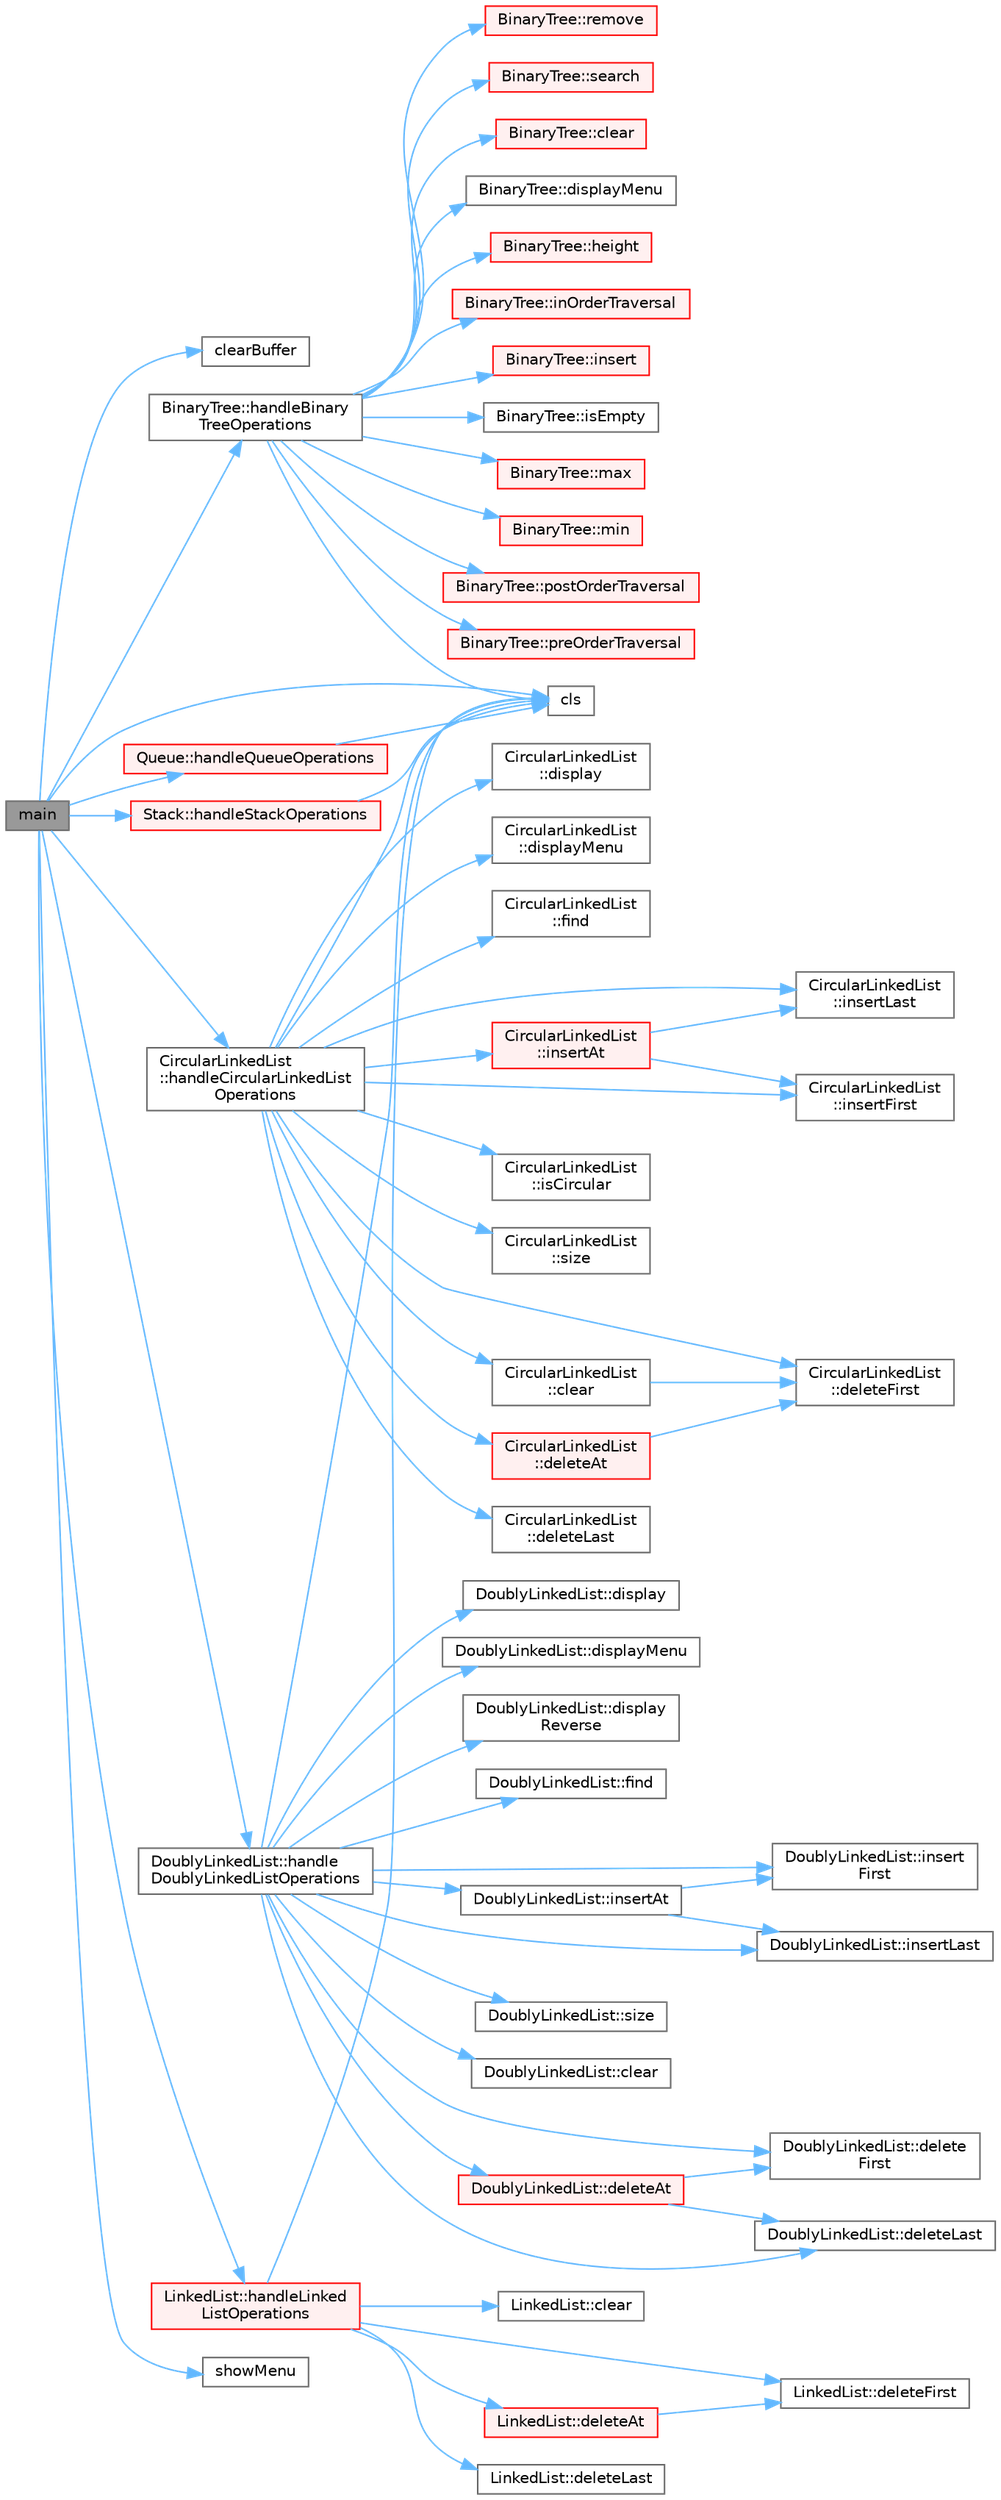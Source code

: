 digraph "main"
{
 // INTERACTIVE_SVG=YES
 // LATEX_PDF_SIZE
  bgcolor="transparent";
  edge [fontname=Helvetica,fontsize=10,labelfontname=Helvetica,labelfontsize=10];
  node [fontname=Helvetica,fontsize=10,shape=box,height=0.2,width=0.4];
  rankdir="LR";
  Node1 [id="Node000001",label="main",height=0.2,width=0.4,color="gray40", fillcolor="grey60", style="filled", fontcolor="black",tooltip=" "];
  Node1 -> Node2 [id="edge1_Node000001_Node000002",color="steelblue1",style="solid",tooltip=" "];
  Node2 [id="Node000002",label="clearBuffer",height=0.2,width=0.4,color="grey40", fillcolor="white", style="filled",URL="$utils_8h.html#a20bbd4d45e3f01305dd709f5a9cc9952",tooltip=" "];
  Node1 -> Node3 [id="edge2_Node000001_Node000003",color="steelblue1",style="solid",tooltip=" "];
  Node3 [id="Node000003",label="cls",height=0.2,width=0.4,color="grey40", fillcolor="white", style="filled",URL="$utils_8h.html#a4826277cc150ddc0f4de4bd464a34909",tooltip=" "];
  Node1 -> Node4 [id="edge3_Node000001_Node000004",color="steelblue1",style="solid",tooltip=" "];
  Node4 [id="Node000004",label="BinaryTree::handleBinary\lTreeOperations",height=0.2,width=0.4,color="grey40", fillcolor="white", style="filled",URL="$class_binary_tree.html#aeaff71f6c52b574136c6317b69b0d3fc",tooltip=" "];
  Node4 -> Node5 [id="edge4_Node000004_Node000005",color="steelblue1",style="solid",tooltip=" "];
  Node5 [id="Node000005",label="BinaryTree::clear",height=0.2,width=0.4,color="red", fillcolor="#FFF0F0", style="filled",URL="$class_binary_tree.html#ad0e4ce622ad8abf4dfb0f051e9c9af92",tooltip=" "];
  Node4 -> Node3 [id="edge5_Node000004_Node000003",color="steelblue1",style="solid",tooltip=" "];
  Node4 -> Node7 [id="edge6_Node000004_Node000007",color="steelblue1",style="solid",tooltip=" "];
  Node7 [id="Node000007",label="BinaryTree::displayMenu",height=0.2,width=0.4,color="grey40", fillcolor="white", style="filled",URL="$class_binary_tree.html#a86a2de33831c2a8bf7a39dfa0b87a7f9",tooltip=" "];
  Node4 -> Node8 [id="edge7_Node000004_Node000008",color="steelblue1",style="solid",tooltip=" "];
  Node8 [id="Node000008",label="BinaryTree::height",height=0.2,width=0.4,color="red", fillcolor="#FFF0F0", style="filled",URL="$class_binary_tree.html#a406ce39a96b250299251767f3d31603b",tooltip=" "];
  Node4 -> Node10 [id="edge8_Node000004_Node000010",color="steelblue1",style="solid",tooltip=" "];
  Node10 [id="Node000010",label="BinaryTree::inOrderTraversal",height=0.2,width=0.4,color="red", fillcolor="#FFF0F0", style="filled",URL="$class_binary_tree.html#a719908d565cdeb3331d155959b572a26",tooltip=" "];
  Node4 -> Node12 [id="edge9_Node000004_Node000012",color="steelblue1",style="solid",tooltip=" "];
  Node12 [id="Node000012",label="BinaryTree::insert",height=0.2,width=0.4,color="red", fillcolor="#FFF0F0", style="filled",URL="$class_binary_tree.html#a0708a513c7a8c94cc96b7288f9672460",tooltip=" "];
  Node4 -> Node14 [id="edge10_Node000004_Node000014",color="steelblue1",style="solid",tooltip=" "];
  Node14 [id="Node000014",label="BinaryTree::isEmpty",height=0.2,width=0.4,color="grey40", fillcolor="white", style="filled",URL="$class_binary_tree.html#a5325f8535c75960585e026d9b388ca95",tooltip=" "];
  Node4 -> Node15 [id="edge11_Node000004_Node000015",color="steelblue1",style="solid",tooltip=" "];
  Node15 [id="Node000015",label="BinaryTree::max",height=0.2,width=0.4,color="red", fillcolor="#FFF0F0", style="filled",URL="$class_binary_tree.html#aa331aa01de8a020f3f97b84203ec82c3",tooltip=" "];
  Node4 -> Node17 [id="edge12_Node000004_Node000017",color="steelblue1",style="solid",tooltip=" "];
  Node17 [id="Node000017",label="BinaryTree::min",height=0.2,width=0.4,color="red", fillcolor="#FFF0F0", style="filled",URL="$class_binary_tree.html#aa80e8f54c3f51c06afac1ca896ec337d",tooltip=" "];
  Node4 -> Node19 [id="edge13_Node000004_Node000019",color="steelblue1",style="solid",tooltip=" "];
  Node19 [id="Node000019",label="BinaryTree::postOrderTraversal",height=0.2,width=0.4,color="red", fillcolor="#FFF0F0", style="filled",URL="$class_binary_tree.html#a61c901c055bd728f46cbcd089e10de4b",tooltip=" "];
  Node4 -> Node21 [id="edge14_Node000004_Node000021",color="steelblue1",style="solid",tooltip=" "];
  Node21 [id="Node000021",label="BinaryTree::preOrderTraversal",height=0.2,width=0.4,color="red", fillcolor="#FFF0F0", style="filled",URL="$class_binary_tree.html#a2aef5e2d133f4d2c3a9f8df9faa1d003",tooltip=" "];
  Node4 -> Node23 [id="edge15_Node000004_Node000023",color="steelblue1",style="solid",tooltip=" "];
  Node23 [id="Node000023",label="BinaryTree::remove",height=0.2,width=0.4,color="red", fillcolor="#FFF0F0", style="filled",URL="$class_binary_tree.html#a5185f35e1a0473c06117c470626c3d03",tooltip=" "];
  Node4 -> Node25 [id="edge16_Node000004_Node000025",color="steelblue1",style="solid",tooltip=" "];
  Node25 [id="Node000025",label="BinaryTree::search",height=0.2,width=0.4,color="red", fillcolor="#FFF0F0", style="filled",URL="$class_binary_tree.html#a5ebbf912c5b29bf759ea6cbd4a05d2e4",tooltip=" "];
  Node1 -> Node27 [id="edge17_Node000001_Node000027",color="steelblue1",style="solid",tooltip=" "];
  Node27 [id="Node000027",label="CircularLinkedList\l::handleCircularLinkedList\lOperations",height=0.2,width=0.4,color="grey40", fillcolor="white", style="filled",URL="$class_circular_linked_list.html#a2704c6af741eb007be0de32c69948067",tooltip=" "];
  Node27 -> Node28 [id="edge18_Node000027_Node000028",color="steelblue1",style="solid",tooltip=" "];
  Node28 [id="Node000028",label="CircularLinkedList\l::clear",height=0.2,width=0.4,color="grey40", fillcolor="white", style="filled",URL="$class_circular_linked_list.html#a6a8dd376d6838ea232df5b7651f255ab",tooltip=" "];
  Node28 -> Node29 [id="edge19_Node000028_Node000029",color="steelblue1",style="solid",tooltip=" "];
  Node29 [id="Node000029",label="CircularLinkedList\l::deleteFirst",height=0.2,width=0.4,color="grey40", fillcolor="white", style="filled",URL="$class_circular_linked_list.html#a80a412bc8fa482caf292f88415841bde",tooltip=" "];
  Node27 -> Node3 [id="edge20_Node000027_Node000003",color="steelblue1",style="solid",tooltip=" "];
  Node27 -> Node30 [id="edge21_Node000027_Node000030",color="steelblue1",style="solid",tooltip=" "];
  Node30 [id="Node000030",label="CircularLinkedList\l::deleteAt",height=0.2,width=0.4,color="red", fillcolor="#FFF0F0", style="filled",URL="$class_circular_linked_list.html#a57dd86b2d81261282dbda9deef1df40e",tooltip=" "];
  Node30 -> Node29 [id="edge22_Node000030_Node000029",color="steelblue1",style="solid",tooltip=" "];
  Node27 -> Node29 [id="edge23_Node000027_Node000029",color="steelblue1",style="solid",tooltip=" "];
  Node27 -> Node33 [id="edge24_Node000027_Node000033",color="steelblue1",style="solid",tooltip=" "];
  Node33 [id="Node000033",label="CircularLinkedList\l::deleteLast",height=0.2,width=0.4,color="grey40", fillcolor="white", style="filled",URL="$class_circular_linked_list.html#aac091b0f16c302ac1b1f5ec283455914",tooltip=" "];
  Node27 -> Node34 [id="edge25_Node000027_Node000034",color="steelblue1",style="solid",tooltip=" "];
  Node34 [id="Node000034",label="CircularLinkedList\l::display",height=0.2,width=0.4,color="grey40", fillcolor="white", style="filled",URL="$class_circular_linked_list.html#ab39c9fee8857893276111856efe663f3",tooltip=" "];
  Node27 -> Node35 [id="edge26_Node000027_Node000035",color="steelblue1",style="solid",tooltip=" "];
  Node35 [id="Node000035",label="CircularLinkedList\l::displayMenu",height=0.2,width=0.4,color="grey40", fillcolor="white", style="filled",URL="$class_circular_linked_list.html#a4fe98b68db6c9c15013ef7cdf18bb946",tooltip=" "];
  Node27 -> Node36 [id="edge27_Node000027_Node000036",color="steelblue1",style="solid",tooltip=" "];
  Node36 [id="Node000036",label="CircularLinkedList\l::find",height=0.2,width=0.4,color="grey40", fillcolor="white", style="filled",URL="$class_circular_linked_list.html#af2ae3eb71138d6ff1a6e2d5479d0fdf9",tooltip=" "];
  Node27 -> Node37 [id="edge28_Node000027_Node000037",color="steelblue1",style="solid",tooltip=" "];
  Node37 [id="Node000037",label="CircularLinkedList\l::insertAt",height=0.2,width=0.4,color="red", fillcolor="#FFF0F0", style="filled",URL="$class_circular_linked_list.html#a7d296fcb0106ef30978245d11a904fdf",tooltip=" "];
  Node37 -> Node38 [id="edge29_Node000037_Node000038",color="steelblue1",style="solid",tooltip=" "];
  Node38 [id="Node000038",label="CircularLinkedList\l::insertFirst",height=0.2,width=0.4,color="grey40", fillcolor="white", style="filled",URL="$class_circular_linked_list.html#a15f1b800477213fb6349c667199cca3a",tooltip=" "];
  Node37 -> Node39 [id="edge30_Node000037_Node000039",color="steelblue1",style="solid",tooltip=" "];
  Node39 [id="Node000039",label="CircularLinkedList\l::insertLast",height=0.2,width=0.4,color="grey40", fillcolor="white", style="filled",URL="$class_circular_linked_list.html#ad5bdb28f130fe042ea3bfc95436dec51",tooltip=" "];
  Node27 -> Node38 [id="edge31_Node000027_Node000038",color="steelblue1",style="solid",tooltip=" "];
  Node27 -> Node39 [id="edge32_Node000027_Node000039",color="steelblue1",style="solid",tooltip=" "];
  Node27 -> Node40 [id="edge33_Node000027_Node000040",color="steelblue1",style="solid",tooltip=" "];
  Node40 [id="Node000040",label="CircularLinkedList\l::isCircular",height=0.2,width=0.4,color="grey40", fillcolor="white", style="filled",URL="$class_circular_linked_list.html#a5f7b6c77124f36b44e6b307d61ff28d4",tooltip=" "];
  Node27 -> Node41 [id="edge34_Node000027_Node000041",color="steelblue1",style="solid",tooltip=" "];
  Node41 [id="Node000041",label="CircularLinkedList\l::size",height=0.2,width=0.4,color="grey40", fillcolor="white", style="filled",URL="$class_circular_linked_list.html#a3bc1efe755762fd01e5061c234c7ee2b",tooltip=" "];
  Node1 -> Node42 [id="edge35_Node000001_Node000042",color="steelblue1",style="solid",tooltip=" "];
  Node42 [id="Node000042",label="DoublyLinkedList::handle\lDoublyLinkedListOperations",height=0.2,width=0.4,color="grey40", fillcolor="white", style="filled",URL="$class_doubly_linked_list.html#af5b287c136ae6827c50a530dbf8c603a",tooltip=" "];
  Node42 -> Node43 [id="edge36_Node000042_Node000043",color="steelblue1",style="solid",tooltip=" "];
  Node43 [id="Node000043",label="DoublyLinkedList::clear",height=0.2,width=0.4,color="grey40", fillcolor="white", style="filled",URL="$class_doubly_linked_list.html#a721a85d80d21942c74a5b834f8e1d08b",tooltip=" "];
  Node42 -> Node3 [id="edge37_Node000042_Node000003",color="steelblue1",style="solid",tooltip=" "];
  Node42 -> Node44 [id="edge38_Node000042_Node000044",color="steelblue1",style="solid",tooltip=" "];
  Node44 [id="Node000044",label="DoublyLinkedList::deleteAt",height=0.2,width=0.4,color="red", fillcolor="#FFF0F0", style="filled",URL="$class_doubly_linked_list.html#a45252aac89081889a20062a37d0a2b5b",tooltip=" "];
  Node44 -> Node45 [id="edge39_Node000044_Node000045",color="steelblue1",style="solid",tooltip=" "];
  Node45 [id="Node000045",label="DoublyLinkedList::delete\lFirst",height=0.2,width=0.4,color="grey40", fillcolor="white", style="filled",URL="$class_doubly_linked_list.html#a0cef99f7cacd8340886a97cc7c9ffab5",tooltip=" "];
  Node44 -> Node46 [id="edge40_Node000044_Node000046",color="steelblue1",style="solid",tooltip=" "];
  Node46 [id="Node000046",label="DoublyLinkedList::deleteLast",height=0.2,width=0.4,color="grey40", fillcolor="white", style="filled",URL="$class_doubly_linked_list.html#ac151637318fff52b207c65b077ef8d68",tooltip=" "];
  Node42 -> Node45 [id="edge41_Node000042_Node000045",color="steelblue1",style="solid",tooltip=" "];
  Node42 -> Node46 [id="edge42_Node000042_Node000046",color="steelblue1",style="solid",tooltip=" "];
  Node42 -> Node49 [id="edge43_Node000042_Node000049",color="steelblue1",style="solid",tooltip=" "];
  Node49 [id="Node000049",label="DoublyLinkedList::display",height=0.2,width=0.4,color="grey40", fillcolor="white", style="filled",URL="$class_doubly_linked_list.html#a5ff883860c056332038c50d36d37cd9d",tooltip=" "];
  Node42 -> Node50 [id="edge44_Node000042_Node000050",color="steelblue1",style="solid",tooltip=" "];
  Node50 [id="Node000050",label="DoublyLinkedList::displayMenu",height=0.2,width=0.4,color="grey40", fillcolor="white", style="filled",URL="$class_doubly_linked_list.html#ac8cbfc0b2d706bfe03a4c61bce7cd77b",tooltip=" "];
  Node42 -> Node51 [id="edge45_Node000042_Node000051",color="steelblue1",style="solid",tooltip=" "];
  Node51 [id="Node000051",label="DoublyLinkedList::display\lReverse",height=0.2,width=0.4,color="grey40", fillcolor="white", style="filled",URL="$class_doubly_linked_list.html#a5b3f78265366e37a05c3b2fe61d17911",tooltip=" "];
  Node42 -> Node52 [id="edge46_Node000042_Node000052",color="steelblue1",style="solid",tooltip=" "];
  Node52 [id="Node000052",label="DoublyLinkedList::find",height=0.2,width=0.4,color="grey40", fillcolor="white", style="filled",URL="$class_doubly_linked_list.html#a9c0a8836c2ec1958bb78fa80903c5dc8",tooltip=" "];
  Node42 -> Node53 [id="edge47_Node000042_Node000053",color="steelblue1",style="solid",tooltip=" "];
  Node53 [id="Node000053",label="DoublyLinkedList::insertAt",height=0.2,width=0.4,color="grey40", fillcolor="white", style="filled",URL="$class_doubly_linked_list.html#a085f999bf78437aa199f9d2e280b940b",tooltip=" "];
  Node53 -> Node54 [id="edge48_Node000053_Node000054",color="steelblue1",style="solid",tooltip=" "];
  Node54 [id="Node000054",label="DoublyLinkedList::insert\lFirst",height=0.2,width=0.4,color="grey40", fillcolor="white", style="filled",URL="$class_doubly_linked_list.html#a3a0c6f19995c0cb52ff1df3cf56e1bc0",tooltip=" "];
  Node53 -> Node55 [id="edge49_Node000053_Node000055",color="steelblue1",style="solid",tooltip=" "];
  Node55 [id="Node000055",label="DoublyLinkedList::insertLast",height=0.2,width=0.4,color="grey40", fillcolor="white", style="filled",URL="$class_doubly_linked_list.html#ad6598776a4fc757d6fcb9dea5917eea5",tooltip=" "];
  Node42 -> Node54 [id="edge50_Node000042_Node000054",color="steelblue1",style="solid",tooltip=" "];
  Node42 -> Node55 [id="edge51_Node000042_Node000055",color="steelblue1",style="solid",tooltip=" "];
  Node42 -> Node56 [id="edge52_Node000042_Node000056",color="steelblue1",style="solid",tooltip=" "];
  Node56 [id="Node000056",label="DoublyLinkedList::size",height=0.2,width=0.4,color="grey40", fillcolor="white", style="filled",URL="$class_doubly_linked_list.html#ae93622327bb3885fbb6fe0dc2de42808",tooltip=" "];
  Node1 -> Node57 [id="edge53_Node000001_Node000057",color="steelblue1",style="solid",tooltip=" "];
  Node57 [id="Node000057",label="LinkedList::handleLinked\lListOperations",height=0.2,width=0.4,color="red", fillcolor="#FFF0F0", style="filled",URL="$class_linked_list.html#a44f8e7ed9b8d2d1c191d39a876bd38b9",tooltip=" "];
  Node57 -> Node58 [id="edge54_Node000057_Node000058",color="steelblue1",style="solid",tooltip=" "];
  Node58 [id="Node000058",label="LinkedList::clear",height=0.2,width=0.4,color="grey40", fillcolor="white", style="filled",URL="$class_linked_list.html#a261977565e78dd74f288d47ba5865242",tooltip=" "];
  Node57 -> Node3 [id="edge55_Node000057_Node000003",color="steelblue1",style="solid",tooltip=" "];
  Node57 -> Node59 [id="edge56_Node000057_Node000059",color="steelblue1",style="solid",tooltip=" "];
  Node59 [id="Node000059",label="LinkedList::deleteAt",height=0.2,width=0.4,color="red", fillcolor="#FFF0F0", style="filled",URL="$class_linked_list.html#a3429db79356a0203d8c50057cb76a03b",tooltip=" "];
  Node59 -> Node60 [id="edge57_Node000059_Node000060",color="steelblue1",style="solid",tooltip=" "];
  Node60 [id="Node000060",label="LinkedList::deleteFirst",height=0.2,width=0.4,color="grey40", fillcolor="white", style="filled",URL="$class_linked_list.html#a7c9010f046e9f4d84c5630d589fa6fea",tooltip=" "];
  Node57 -> Node60 [id="edge58_Node000057_Node000060",color="steelblue1",style="solid",tooltip=" "];
  Node57 -> Node62 [id="edge59_Node000057_Node000062",color="steelblue1",style="solid",tooltip=" "];
  Node62 [id="Node000062",label="LinkedList::deleteLast",height=0.2,width=0.4,color="grey40", fillcolor="white", style="filled",URL="$class_linked_list.html#a9d980c88c85f865af060ba9a9282015c",tooltip=" "];
  Node1 -> Node70 [id="edge60_Node000001_Node000070",color="steelblue1",style="solid",tooltip=" "];
  Node70 [id="Node000070",label="Queue::handleQueueOperations",height=0.2,width=0.4,color="red", fillcolor="#FFF0F0", style="filled",URL="$class_queue.html#a4a223549a3b12cf10524be277ea91946",tooltip=" "];
  Node70 -> Node3 [id="edge61_Node000070_Node000003",color="steelblue1",style="solid",tooltip=" "];
  Node1 -> Node79 [id="edge62_Node000001_Node000079",color="steelblue1",style="solid",tooltip=" "];
  Node79 [id="Node000079",label="Stack::handleStackOperations",height=0.2,width=0.4,color="red", fillcolor="#FFF0F0", style="filled",URL="$class_stack.html#a1f2e9d2985139c9b8d01f7a631ed2628",tooltip=" "];
  Node79 -> Node3 [id="edge63_Node000079_Node000003",color="steelblue1",style="solid",tooltip=" "];
  Node1 -> Node88 [id="edge64_Node000001_Node000088",color="steelblue1",style="solid",tooltip=" "];
  Node88 [id="Node000088",label="showMenu",height=0.2,width=0.4,color="grey40", fillcolor="white", style="filled",URL="$easter_8cpp.html#aba5bd9067aa6f261123165a337c7957d",tooltip=" "];
}
